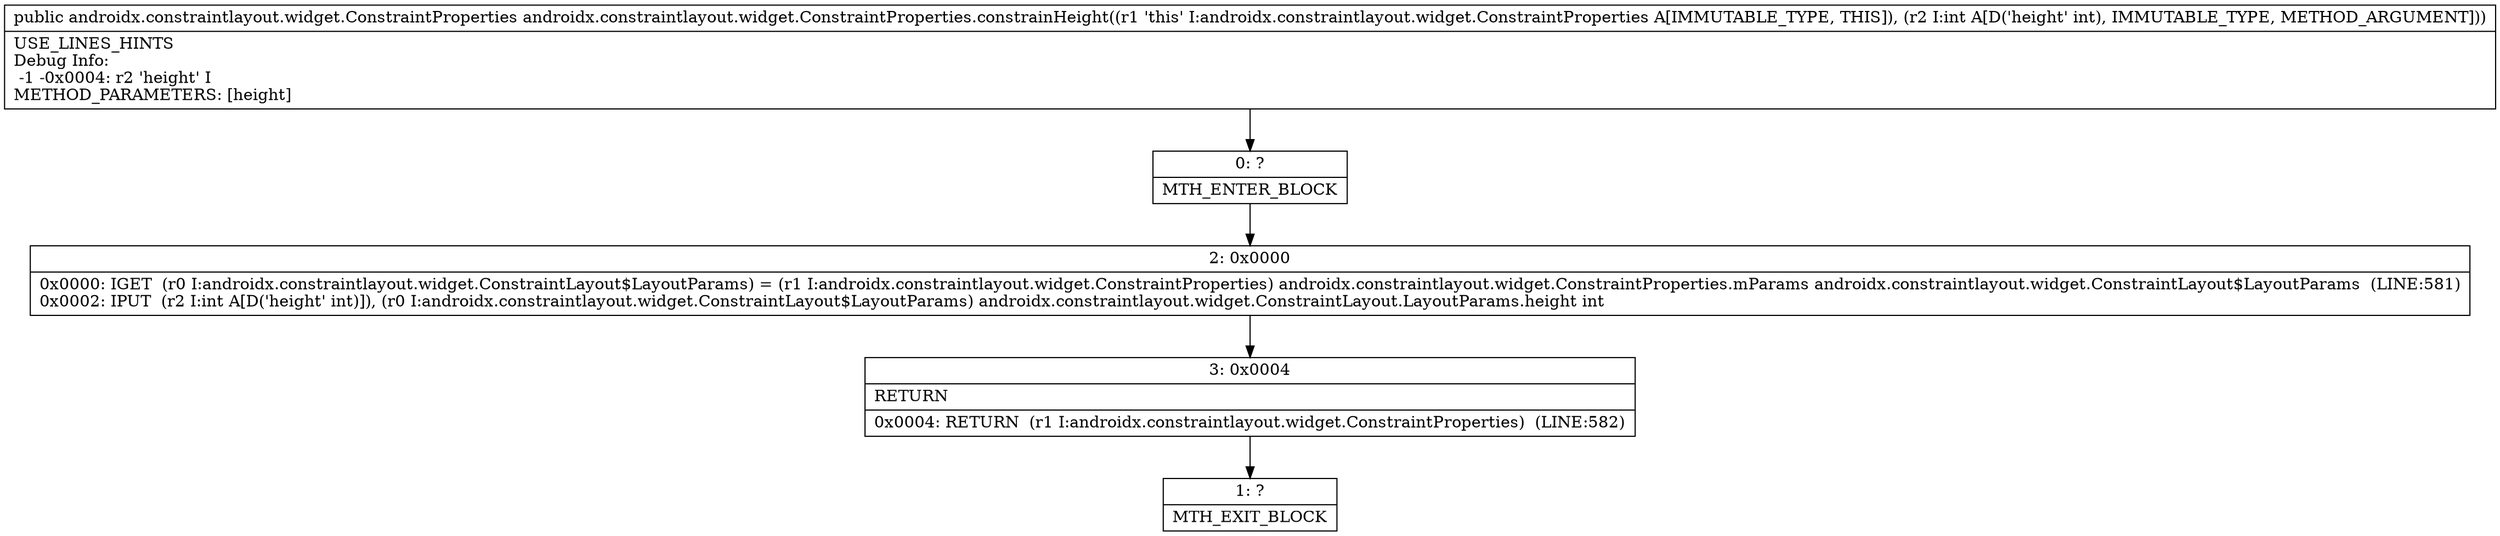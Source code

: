 digraph "CFG forandroidx.constraintlayout.widget.ConstraintProperties.constrainHeight(I)Landroidx\/constraintlayout\/widget\/ConstraintProperties;" {
Node_0 [shape=record,label="{0\:\ ?|MTH_ENTER_BLOCK\l}"];
Node_2 [shape=record,label="{2\:\ 0x0000|0x0000: IGET  (r0 I:androidx.constraintlayout.widget.ConstraintLayout$LayoutParams) = (r1 I:androidx.constraintlayout.widget.ConstraintProperties) androidx.constraintlayout.widget.ConstraintProperties.mParams androidx.constraintlayout.widget.ConstraintLayout$LayoutParams  (LINE:581)\l0x0002: IPUT  (r2 I:int A[D('height' int)]), (r0 I:androidx.constraintlayout.widget.ConstraintLayout$LayoutParams) androidx.constraintlayout.widget.ConstraintLayout.LayoutParams.height int \l}"];
Node_3 [shape=record,label="{3\:\ 0x0004|RETURN\l|0x0004: RETURN  (r1 I:androidx.constraintlayout.widget.ConstraintProperties)  (LINE:582)\l}"];
Node_1 [shape=record,label="{1\:\ ?|MTH_EXIT_BLOCK\l}"];
MethodNode[shape=record,label="{public androidx.constraintlayout.widget.ConstraintProperties androidx.constraintlayout.widget.ConstraintProperties.constrainHeight((r1 'this' I:androidx.constraintlayout.widget.ConstraintProperties A[IMMUTABLE_TYPE, THIS]), (r2 I:int A[D('height' int), IMMUTABLE_TYPE, METHOD_ARGUMENT]))  | USE_LINES_HINTS\lDebug Info:\l  \-1 \-0x0004: r2 'height' I\lMETHOD_PARAMETERS: [height]\l}"];
MethodNode -> Node_0;Node_0 -> Node_2;
Node_2 -> Node_3;
Node_3 -> Node_1;
}

